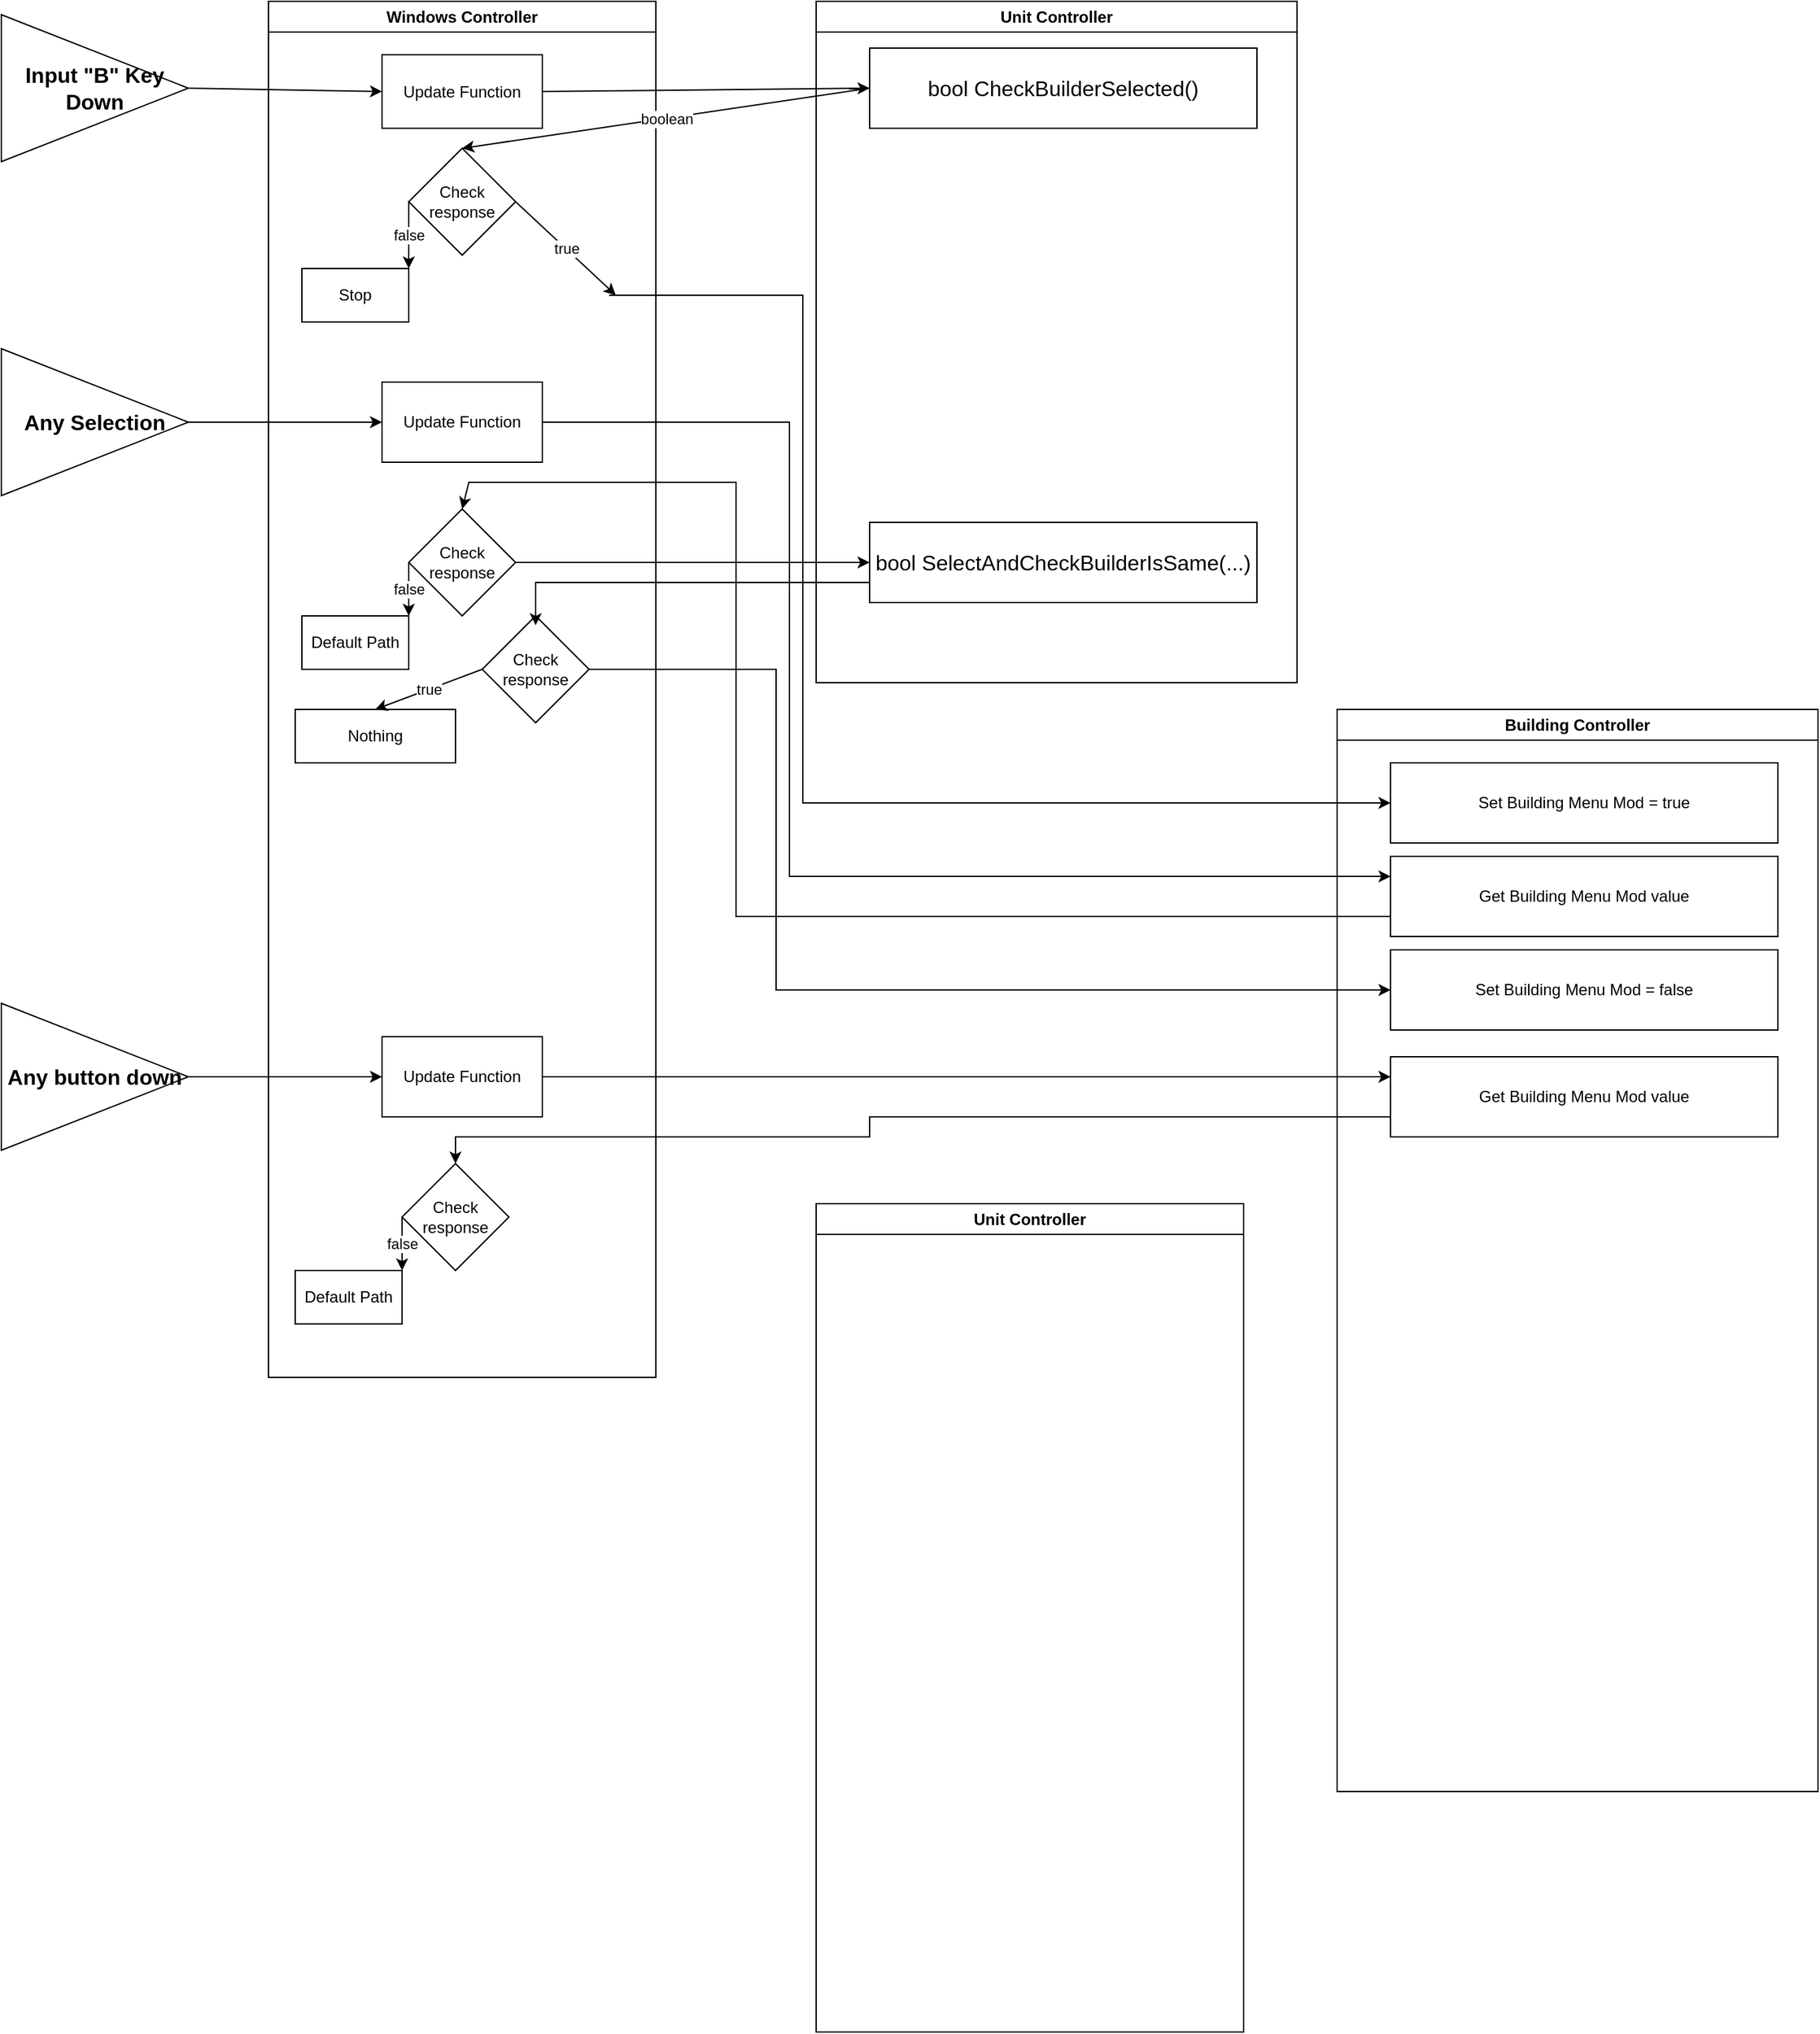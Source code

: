 <mxfile version="26.0.4">
  <diagram name="Page-1" id="8ce9d11a-91a2-4d17-14d8-a56ed91bf033">
    <mxGraphModel dx="1434" dy="738" grid="1" gridSize="10" guides="1" tooltips="1" connect="1" arrows="1" fold="1" page="1" pageScale="1" pageWidth="1600" pageHeight="1700" background="none" math="0" shadow="0">
      <root>
        <mxCell id="0" />
        <mxCell id="1" parent="0" />
        <mxCell id="ZAqXfM63JVo944MXXf1k-1" value="&lt;font style=&quot;font-size: 16px;&quot;&gt;&lt;b&gt;Input &quot;B&quot; Key Down&lt;/b&gt;&lt;/font&gt;" style="triangle;whiteSpace=wrap;html=1;" vertex="1" parent="1">
          <mxGeometry x="60" y="50" width="140" height="110" as="geometry" />
        </mxCell>
        <mxCell id="ZAqXfM63JVo944MXXf1k-6" value="Windows Controller" style="swimlane;whiteSpace=wrap;html=1;" vertex="1" parent="1">
          <mxGeometry x="260" y="40" width="290" height="1030" as="geometry" />
        </mxCell>
        <mxCell id="ZAqXfM63JVo944MXXf1k-31" value="Update Function" style="rounded=0;whiteSpace=wrap;html=1;" vertex="1" parent="ZAqXfM63JVo944MXXf1k-6">
          <mxGeometry x="85" y="40" width="120" height="55" as="geometry" />
        </mxCell>
        <mxCell id="ZAqXfM63JVo944MXXf1k-32" value="Check response" style="rhombus;whiteSpace=wrap;html=1;" vertex="1" parent="ZAqXfM63JVo944MXXf1k-6">
          <mxGeometry x="105" y="110" width="80" height="80" as="geometry" />
        </mxCell>
        <mxCell id="ZAqXfM63JVo944MXXf1k-34" value="Stop" style="rounded=0;whiteSpace=wrap;html=1;" vertex="1" parent="ZAqXfM63JVo944MXXf1k-6">
          <mxGeometry x="25" y="200" width="80" height="40" as="geometry" />
        </mxCell>
        <mxCell id="ZAqXfM63JVo944MXXf1k-35" value="" style="endArrow=classic;html=1;rounded=0;exitX=0;exitY=0.5;exitDx=0;exitDy=0;entryX=1;entryY=0;entryDx=0;entryDy=0;" edge="1" parent="ZAqXfM63JVo944MXXf1k-6" source="ZAqXfM63JVo944MXXf1k-32" target="ZAqXfM63JVo944MXXf1k-34">
          <mxGeometry relative="1" as="geometry">
            <mxPoint x="150" y="250" as="sourcePoint" />
            <mxPoint x="250" y="250" as="targetPoint" />
          </mxGeometry>
        </mxCell>
        <mxCell id="ZAqXfM63JVo944MXXf1k-36" value="false" style="edgeLabel;resizable=0;html=1;;align=center;verticalAlign=middle;" connectable="0" vertex="1" parent="ZAqXfM63JVo944MXXf1k-35">
          <mxGeometry relative="1" as="geometry" />
        </mxCell>
        <mxCell id="ZAqXfM63JVo944MXXf1k-43" value="" style="endArrow=classic;html=1;rounded=0;exitX=1;exitY=0.5;exitDx=0;exitDy=0;" edge="1" parent="ZAqXfM63JVo944MXXf1k-6" source="ZAqXfM63JVo944MXXf1k-32">
          <mxGeometry relative="1" as="geometry">
            <mxPoint x="150" y="350" as="sourcePoint" />
            <mxPoint x="260" y="220" as="targetPoint" />
          </mxGeometry>
        </mxCell>
        <mxCell id="ZAqXfM63JVo944MXXf1k-44" value="true" style="edgeLabel;resizable=0;html=1;;align=center;verticalAlign=middle;" connectable="0" vertex="1" parent="ZAqXfM63JVo944MXXf1k-43">
          <mxGeometry relative="1" as="geometry" />
        </mxCell>
        <mxCell id="ZAqXfM63JVo944MXXf1k-53" value="Update Function" style="rounded=0;whiteSpace=wrap;html=1;" vertex="1" parent="ZAqXfM63JVo944MXXf1k-6">
          <mxGeometry x="85" y="285" width="120" height="60" as="geometry" />
        </mxCell>
        <mxCell id="ZAqXfM63JVo944MXXf1k-56" value="Check response" style="rhombus;whiteSpace=wrap;html=1;" vertex="1" parent="ZAqXfM63JVo944MXXf1k-6">
          <mxGeometry x="105" y="380" width="80" height="80" as="geometry" />
        </mxCell>
        <mxCell id="ZAqXfM63JVo944MXXf1k-57" value="Default Path" style="rounded=0;whiteSpace=wrap;html=1;" vertex="1" parent="ZAqXfM63JVo944MXXf1k-6">
          <mxGeometry x="25" y="460" width="80" height="40" as="geometry" />
        </mxCell>
        <mxCell id="ZAqXfM63JVo944MXXf1k-58" value="" style="endArrow=classic;html=1;rounded=0;exitX=0;exitY=0.5;exitDx=0;exitDy=0;entryX=1;entryY=0;entryDx=0;entryDy=0;" edge="1" parent="ZAqXfM63JVo944MXXf1k-6" source="ZAqXfM63JVo944MXXf1k-56" target="ZAqXfM63JVo944MXXf1k-57">
          <mxGeometry relative="1" as="geometry">
            <mxPoint x="150" y="490" as="sourcePoint" />
            <mxPoint x="250" y="490" as="targetPoint" />
          </mxGeometry>
        </mxCell>
        <mxCell id="ZAqXfM63JVo944MXXf1k-59" value="false" style="edgeLabel;resizable=0;html=1;;align=center;verticalAlign=middle;" connectable="0" vertex="1" parent="ZAqXfM63JVo944MXXf1k-58">
          <mxGeometry relative="1" as="geometry" />
        </mxCell>
        <mxCell id="ZAqXfM63JVo944MXXf1k-71" value="Check response" style="rhombus;whiteSpace=wrap;html=1;" vertex="1" parent="ZAqXfM63JVo944MXXf1k-6">
          <mxGeometry x="160" y="460" width="80" height="80" as="geometry" />
        </mxCell>
        <mxCell id="ZAqXfM63JVo944MXXf1k-74" value="Nothing" style="rounded=0;whiteSpace=wrap;html=1;" vertex="1" parent="ZAqXfM63JVo944MXXf1k-6">
          <mxGeometry x="20" y="530" width="120" height="40" as="geometry" />
        </mxCell>
        <mxCell id="ZAqXfM63JVo944MXXf1k-75" value="" style="endArrow=classic;html=1;rounded=0;exitX=0;exitY=0.5;exitDx=0;exitDy=0;entryX=0.5;entryY=0;entryDx=0;entryDy=0;" edge="1" parent="ZAqXfM63JVo944MXXf1k-6" source="ZAqXfM63JVo944MXXf1k-71" target="ZAqXfM63JVo944MXXf1k-74">
          <mxGeometry relative="1" as="geometry">
            <mxPoint x="210" y="380" as="sourcePoint" />
            <mxPoint x="310" y="380" as="targetPoint" />
          </mxGeometry>
        </mxCell>
        <mxCell id="ZAqXfM63JVo944MXXf1k-76" value="true" style="edgeLabel;resizable=0;html=1;;align=center;verticalAlign=middle;" connectable="0" vertex="1" parent="ZAqXfM63JVo944MXXf1k-75">
          <mxGeometry relative="1" as="geometry" />
        </mxCell>
        <mxCell id="ZAqXfM63JVo944MXXf1k-84" value="Update Function" style="rounded=0;whiteSpace=wrap;html=1;" vertex="1" parent="ZAqXfM63JVo944MXXf1k-6">
          <mxGeometry x="85" y="775" width="120" height="60" as="geometry" />
        </mxCell>
        <mxCell id="ZAqXfM63JVo944MXXf1k-86" value="Check response" style="rhombus;whiteSpace=wrap;html=1;" vertex="1" parent="ZAqXfM63JVo944MXXf1k-6">
          <mxGeometry x="100" y="870" width="80" height="80" as="geometry" />
        </mxCell>
        <mxCell id="ZAqXfM63JVo944MXXf1k-87" value="Default Path" style="rounded=0;whiteSpace=wrap;html=1;" vertex="1" parent="ZAqXfM63JVo944MXXf1k-6">
          <mxGeometry x="20" y="950" width="80" height="40" as="geometry" />
        </mxCell>
        <mxCell id="ZAqXfM63JVo944MXXf1k-88" value="" style="endArrow=classic;html=1;rounded=0;entryX=1;entryY=0;entryDx=0;entryDy=0;exitX=0;exitY=0.5;exitDx=0;exitDy=0;" edge="1" parent="ZAqXfM63JVo944MXXf1k-6" source="ZAqXfM63JVo944MXXf1k-86" target="ZAqXfM63JVo944MXXf1k-87">
          <mxGeometry relative="1" as="geometry">
            <mxPoint x="90" y="850" as="sourcePoint" />
            <mxPoint x="115" y="540" as="targetPoint" />
          </mxGeometry>
        </mxCell>
        <mxCell id="ZAqXfM63JVo944MXXf1k-89" value="false" style="edgeLabel;resizable=0;html=1;;align=center;verticalAlign=middle;" connectable="0" vertex="1" parent="ZAqXfM63JVo944MXXf1k-88">
          <mxGeometry relative="1" as="geometry" />
        </mxCell>
        <mxCell id="ZAqXfM63JVo944MXXf1k-85" style="edgeStyle=orthogonalEdgeStyle;rounded=0;orthogonalLoop=1;jettySize=auto;html=1;exitX=1;exitY=0.5;exitDx=0;exitDy=0;entryX=0;entryY=0.5;entryDx=0;entryDy=0;" edge="1" parent="ZAqXfM63JVo944MXXf1k-6" source="ZAqXfM63JVo944MXXf1k-82" target="ZAqXfM63JVo944MXXf1k-84">
          <mxGeometry relative="1" as="geometry" />
        </mxCell>
        <mxCell id="ZAqXfM63JVo944MXXf1k-82" value="&lt;span style=&quot;font-size: 16px;&quot;&gt;&lt;b&gt;Any button down&lt;/b&gt;&lt;/span&gt;" style="triangle;whiteSpace=wrap;html=1;" vertex="1" parent="ZAqXfM63JVo944MXXf1k-6">
          <mxGeometry x="-200" y="750" width="140" height="110" as="geometry" />
        </mxCell>
        <mxCell id="ZAqXfM63JVo944MXXf1k-9" value="Unit Controller" style="swimlane;whiteSpace=wrap;html=1;" vertex="1" parent="1">
          <mxGeometry x="670" y="40" width="360" height="510" as="geometry" />
        </mxCell>
        <mxCell id="ZAqXfM63JVo944MXXf1k-11" value="&lt;font style=&quot;font-size: 16px;&quot;&gt;bool CheckBuilderSelected()&lt;/font&gt;" style="rounded=0;whiteSpace=wrap;html=1;" vertex="1" parent="ZAqXfM63JVo944MXXf1k-9">
          <mxGeometry x="40" y="35" width="290" height="60" as="geometry" />
        </mxCell>
        <mxCell id="ZAqXfM63JVo944MXXf1k-67" value="&lt;font style=&quot;font-size: 16px;&quot;&gt;bool SelectAndCheckBuilderIsSame(...)&lt;/font&gt;" style="rounded=0;whiteSpace=wrap;html=1;" vertex="1" parent="ZAqXfM63JVo944MXXf1k-9">
          <mxGeometry x="40" y="390" width="290" height="60" as="geometry" />
        </mxCell>
        <mxCell id="ZAqXfM63JVo944MXXf1k-18" value="" style="endArrow=classic;html=1;rounded=0;entryX=0;entryY=0.5;entryDx=0;entryDy=0;exitX=1;exitY=0.5;exitDx=0;exitDy=0;" edge="1" parent="1" source="ZAqXfM63JVo944MXXf1k-31" target="ZAqXfM63JVo944MXXf1k-11">
          <mxGeometry width="50" height="50" relative="1" as="geometry">
            <mxPoint x="510" y="110" as="sourcePoint" />
            <mxPoint x="490" y="270" as="targetPoint" />
          </mxGeometry>
        </mxCell>
        <mxCell id="ZAqXfM63JVo944MXXf1k-38" value="Building Controller" style="swimlane;whiteSpace=wrap;html=1;" vertex="1" parent="1">
          <mxGeometry x="1060" y="570" width="360" height="810" as="geometry" />
        </mxCell>
        <mxCell id="ZAqXfM63JVo944MXXf1k-39" value="Set Building Menu Mod = true" style="rounded=0;whiteSpace=wrap;html=1;" vertex="1" parent="ZAqXfM63JVo944MXXf1k-38">
          <mxGeometry x="40" y="40" width="290" height="60" as="geometry" />
        </mxCell>
        <mxCell id="ZAqXfM63JVo944MXXf1k-50" value="Get Building Menu Mod value" style="rounded=0;whiteSpace=wrap;html=1;" vertex="1" parent="ZAqXfM63JVo944MXXf1k-38">
          <mxGeometry x="40" y="110" width="290" height="60" as="geometry" />
        </mxCell>
        <mxCell id="ZAqXfM63JVo944MXXf1k-80" value="Set Building Menu Mod = false" style="rounded=0;whiteSpace=wrap;html=1;" vertex="1" parent="ZAqXfM63JVo944MXXf1k-38">
          <mxGeometry x="40" y="180" width="290" height="60" as="geometry" />
        </mxCell>
        <mxCell id="ZAqXfM63JVo944MXXf1k-91" value="Get Building Menu Mod value" style="rounded=0;whiteSpace=wrap;html=1;" vertex="1" parent="ZAqXfM63JVo944MXXf1k-38">
          <mxGeometry x="40" y="260" width="290" height="60" as="geometry" />
        </mxCell>
        <mxCell id="ZAqXfM63JVo944MXXf1k-40" value="" style="endArrow=classic;html=1;rounded=0;exitX=1;exitY=0.5;exitDx=0;exitDy=0;entryX=0;entryY=0.5;entryDx=0;entryDy=0;" edge="1" parent="1" target="ZAqXfM63JVo944MXXf1k-39">
          <mxGeometry width="50" height="50" relative="1" as="geometry">
            <mxPoint x="515" y="260" as="sourcePoint" />
            <mxPoint x="490" y="420" as="targetPoint" />
            <Array as="points">
              <mxPoint x="660" y="260" />
              <mxPoint x="660" y="640" />
            </Array>
          </mxGeometry>
        </mxCell>
        <mxCell id="ZAqXfM63JVo944MXXf1k-4" value="" style="endArrow=classic;html=1;rounded=0;exitX=1;exitY=0.5;exitDx=0;exitDy=0;entryX=0;entryY=0.5;entryDx=0;entryDy=0;" edge="1" parent="1" source="ZAqXfM63JVo944MXXf1k-1" target="ZAqXfM63JVo944MXXf1k-31">
          <mxGeometry width="50" height="50" relative="1" as="geometry">
            <mxPoint x="440" y="320" as="sourcePoint" />
            <mxPoint x="290" y="107.09" as="targetPoint" />
          </mxGeometry>
        </mxCell>
        <mxCell id="ZAqXfM63JVo944MXXf1k-48" value="" style="endArrow=classic;html=1;rounded=0;exitX=0;exitY=0.5;exitDx=0;exitDy=0;entryX=0.5;entryY=0;entryDx=0;entryDy=0;" edge="1" parent="1" source="ZAqXfM63JVo944MXXf1k-11" target="ZAqXfM63JVo944MXXf1k-32">
          <mxGeometry relative="1" as="geometry">
            <mxPoint x="710" y="105" as="sourcePoint" />
            <mxPoint x="405" y="150" as="targetPoint" />
          </mxGeometry>
        </mxCell>
        <mxCell id="ZAqXfM63JVo944MXXf1k-49" value="boolean" style="edgeLabel;resizable=0;html=1;;align=center;verticalAlign=middle;" connectable="0" vertex="1" parent="ZAqXfM63JVo944MXXf1k-48">
          <mxGeometry relative="1" as="geometry" />
        </mxCell>
        <mxCell id="ZAqXfM63JVo944MXXf1k-51" value="&lt;span style=&quot;font-size: 16px;&quot;&gt;&lt;b&gt;Any Selection&lt;/b&gt;&lt;/span&gt;" style="triangle;whiteSpace=wrap;html=1;" vertex="1" parent="1">
          <mxGeometry x="60" y="300" width="140" height="110" as="geometry" />
        </mxCell>
        <mxCell id="ZAqXfM63JVo944MXXf1k-54" value="" style="endArrow=classic;html=1;rounded=0;exitX=1;exitY=0.5;exitDx=0;exitDy=0;entryX=0;entryY=0.5;entryDx=0;entryDy=0;" edge="1" parent="1" source="ZAqXfM63JVo944MXXf1k-51" target="ZAqXfM63JVo944MXXf1k-53">
          <mxGeometry width="50" height="50" relative="1" as="geometry">
            <mxPoint x="490" y="430" as="sourcePoint" />
            <mxPoint x="540" y="380" as="targetPoint" />
          </mxGeometry>
        </mxCell>
        <mxCell id="ZAqXfM63JVo944MXXf1k-55" value="" style="endArrow=classic;html=1;rounded=0;exitX=1;exitY=0.5;exitDx=0;exitDy=0;entryX=0;entryY=0.25;entryDx=0;entryDy=0;" edge="1" parent="1" source="ZAqXfM63JVo944MXXf1k-53" target="ZAqXfM63JVo944MXXf1k-50">
          <mxGeometry width="50" height="50" relative="1" as="geometry">
            <mxPoint x="490" y="430" as="sourcePoint" />
            <mxPoint x="540" y="380" as="targetPoint" />
            <Array as="points">
              <mxPoint x="650" y="355" />
              <mxPoint x="650" y="695" />
            </Array>
          </mxGeometry>
        </mxCell>
        <mxCell id="ZAqXfM63JVo944MXXf1k-68" style="edgeStyle=orthogonalEdgeStyle;rounded=0;orthogonalLoop=1;jettySize=auto;html=1;exitX=1;exitY=0.5;exitDx=0;exitDy=0;entryX=0;entryY=0.5;entryDx=0;entryDy=0;" edge="1" parent="1" source="ZAqXfM63JVo944MXXf1k-56" target="ZAqXfM63JVo944MXXf1k-67">
          <mxGeometry relative="1" as="geometry" />
        </mxCell>
        <mxCell id="ZAqXfM63JVo944MXXf1k-72" style="edgeStyle=orthogonalEdgeStyle;rounded=0;orthogonalLoop=1;jettySize=auto;html=1;exitX=0;exitY=0.75;exitDx=0;exitDy=0;entryX=0.5;entryY=0.088;entryDx=0;entryDy=0;entryPerimeter=0;" edge="1" parent="1" source="ZAqXfM63JVo944MXXf1k-67" target="ZAqXfM63JVo944MXXf1k-71">
          <mxGeometry relative="1" as="geometry" />
        </mxCell>
        <mxCell id="ZAqXfM63JVo944MXXf1k-81" value="" style="endArrow=classic;html=1;rounded=0;exitX=1;exitY=0.5;exitDx=0;exitDy=0;entryX=0;entryY=0.5;entryDx=0;entryDy=0;" edge="1" parent="1" source="ZAqXfM63JVo944MXXf1k-71" target="ZAqXfM63JVo944MXXf1k-80">
          <mxGeometry width="50" height="50" relative="1" as="geometry">
            <mxPoint x="490" y="640" as="sourcePoint" />
            <mxPoint x="540" y="590" as="targetPoint" />
            <Array as="points">
              <mxPoint x="640" y="540" />
              <mxPoint x="640" y="780" />
            </Array>
          </mxGeometry>
        </mxCell>
        <mxCell id="ZAqXfM63JVo944MXXf1k-92" style="edgeStyle=orthogonalEdgeStyle;rounded=0;orthogonalLoop=1;jettySize=auto;html=1;exitX=1;exitY=0.5;exitDx=0;exitDy=0;entryX=0;entryY=0.25;entryDx=0;entryDy=0;" edge="1" parent="1" source="ZAqXfM63JVo944MXXf1k-84" target="ZAqXfM63JVo944MXXf1k-91">
          <mxGeometry relative="1" as="geometry" />
        </mxCell>
        <mxCell id="ZAqXfM63JVo944MXXf1k-93" style="edgeStyle=orthogonalEdgeStyle;rounded=0;orthogonalLoop=1;jettySize=auto;html=1;exitX=0;exitY=0.75;exitDx=0;exitDy=0;entryX=0.5;entryY=0;entryDx=0;entryDy=0;" edge="1" parent="1" source="ZAqXfM63JVo944MXXf1k-91" target="ZAqXfM63JVo944MXXf1k-86">
          <mxGeometry relative="1" as="geometry">
            <Array as="points">
              <mxPoint x="710" y="890" />
              <mxPoint x="400" y="890" />
            </Array>
          </mxGeometry>
        </mxCell>
        <mxCell id="ZAqXfM63JVo944MXXf1k-96" value="" style="endArrow=classic;html=1;rounded=0;exitX=0;exitY=0.75;exitDx=0;exitDy=0;entryX=0.5;entryY=0;entryDx=0;entryDy=0;" edge="1" parent="1" source="ZAqXfM63JVo944MXXf1k-50" target="ZAqXfM63JVo944MXXf1k-56">
          <mxGeometry width="50" height="50" relative="1" as="geometry">
            <mxPoint x="730" y="540" as="sourcePoint" />
            <mxPoint x="780" y="490" as="targetPoint" />
            <Array as="points">
              <mxPoint x="610" y="725" />
              <mxPoint x="610" y="400" />
              <mxPoint x="410" y="400" />
            </Array>
          </mxGeometry>
        </mxCell>
        <mxCell id="ZAqXfM63JVo944MXXf1k-97" value="Unit Controller" style="swimlane;whiteSpace=wrap;html=1;" vertex="1" parent="1">
          <mxGeometry x="670" y="940" width="320" height="620" as="geometry" />
        </mxCell>
      </root>
    </mxGraphModel>
  </diagram>
</mxfile>

